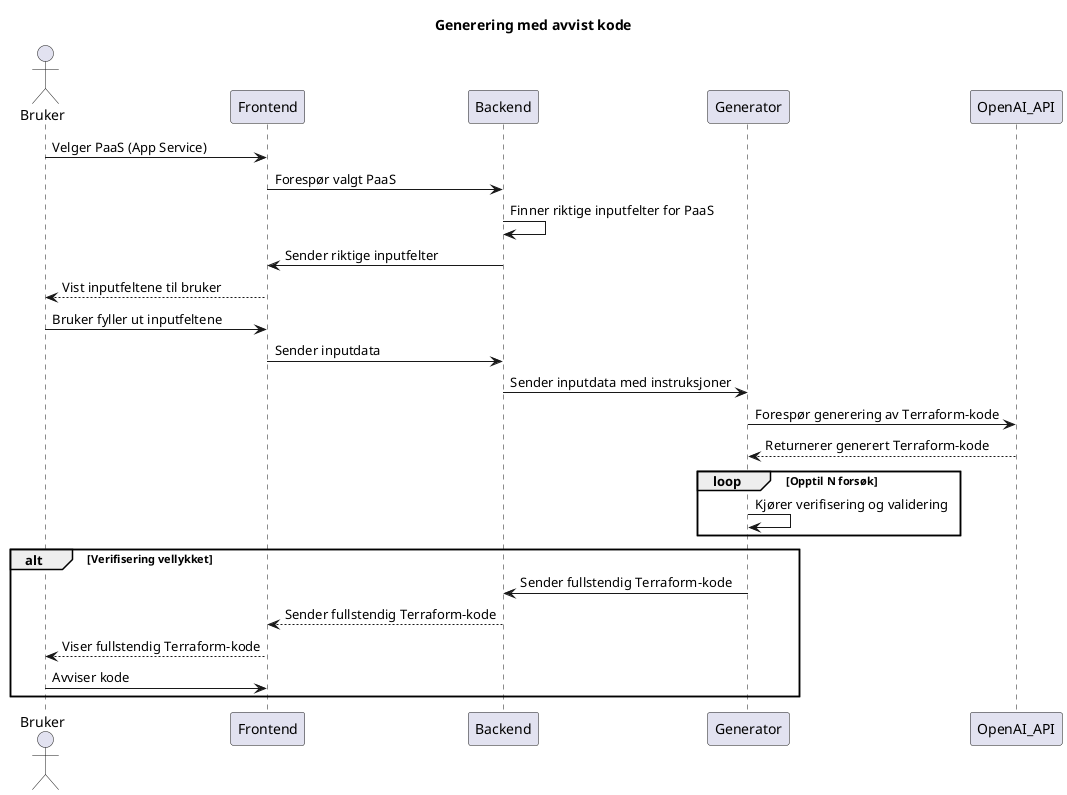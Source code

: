 @startuml
' Aktører
actor Bruker as Bruker
participant Frontend as Frontend
participant Backend as Backend
participant Generator as Generator
participant OpenAI_API as OpenAI_API

title Generering med avvist kode

Bruker -> Frontend : Velger PaaS (App Service)
Frontend -> Backend : Forespør valgt PaaS
Backend -> Backend : Finner riktige inputfelter for PaaS
Backend -> Frontend : Sender riktige inputfelter
Frontend --> Bruker : Vist inputfeltene til bruker
Bruker -> Frontend : Bruker fyller ut inputfeltene
Frontend -> Backend : Sender inputdata
Backend -> Generator : Sender inputdata med instruksjoner


Generator -> OpenAI_API : Forespør generering av Terraform-kode
OpenAI_API --> Generator : Returnerer generert Terraform-kode


loop Opptil N forsøk
    Generator -> Generator : Kjører verifisering og validering
end loop

alt Verifisering vellykket
    Generator -> Backend : Sender fullstendig Terraform-kode
    Backend --> Frontend : Sender fullstendig Terraform-kode
    Frontend --> Bruker : Viser fullstendig Terraform-kode
    Bruker -> Frontend : Avviser kode
end
@enduml